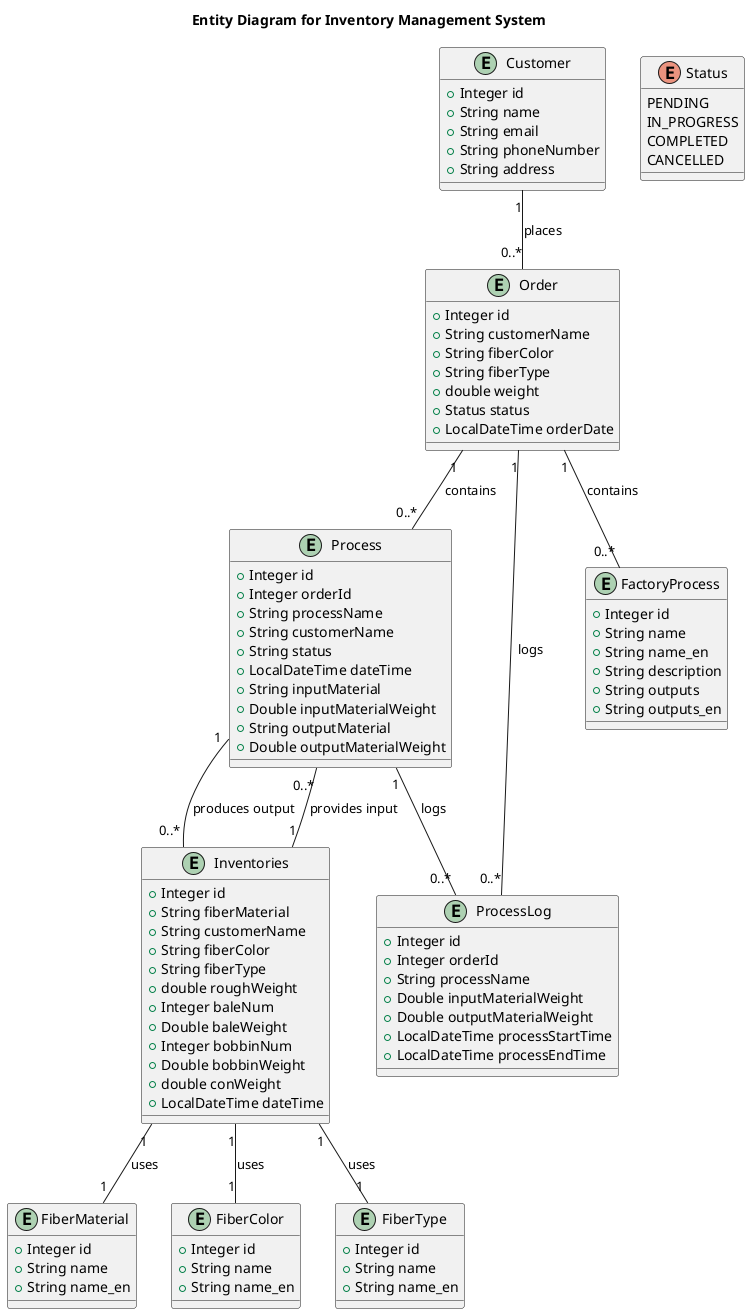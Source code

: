 @startuml
title Entity Diagram for Inventory Management System

entity "Customer" {
    +Integer id
    +String name
    +String email
    +String phoneNumber
    +String address
}

entity "Order" {
    +Integer id
    +String customerName
    +String fiberColor
    +String fiberType
    +double weight
    +Status status
    +LocalDateTime orderDate
}

entity "Inventories" {
    +Integer id
    +String fiberMaterial
    +String customerName
    +String fiberColor
    +String fiberType
    +double roughWeight
    +Integer baleNum
    +Double baleWeight
    +Integer bobbinNum
    +Double bobbinWeight
    +double conWeight
    +LocalDateTime dateTime
}

entity "Process" {
    +Integer id
    +Integer orderId
    +String processName
    +String customerName
    +String status
    +LocalDateTime dateTime
    +String inputMaterial
    +Double inputMaterialWeight
    +String outputMaterial
    +Double outputMaterialWeight
}

entity "ProcessLog" {
    +Integer id
    +Integer orderId
    +String processName
    +Double inputMaterialWeight
    +Double outputMaterialWeight
    +LocalDateTime processStartTime
    +LocalDateTime processEndTime
}

entity "FactoryProcess" {
    +Integer id
    +String name
    +String name_en
    +String description
    +String outputs
    +String outputs_en
}

entity "FiberMaterial" {
    +Integer id
    +String name
    +String name_en
}

entity "FiberColor" {
    +Integer id
    +String name
    +String name_en
}

entity "FiberType" {
    +Integer id
    +String name
    +String name_en
}

enum "Status" {
    PENDING
    IN_PROGRESS
    COMPLETED
    CANCELLED
}

' Relationships
Customer "1" -- "0..*" Order : places
Order "1" -- "0..*" Process : contains
Order "1" -- "0..*" FactoryProcess : contains
Order "1" -- "0..*" ProcessLog : logs
Process "1" -- "0..*" ProcessLog : logs
Inventories "1" -- "0..*" Process : provides input
Process "1" -- "0..*" Inventories : produces output
Inventories "1" -- "1" FiberMaterial : uses
Inventories "1" -- "1" FiberColor : uses
Inventories "1" -- "1" FiberType : uses

@enduml
